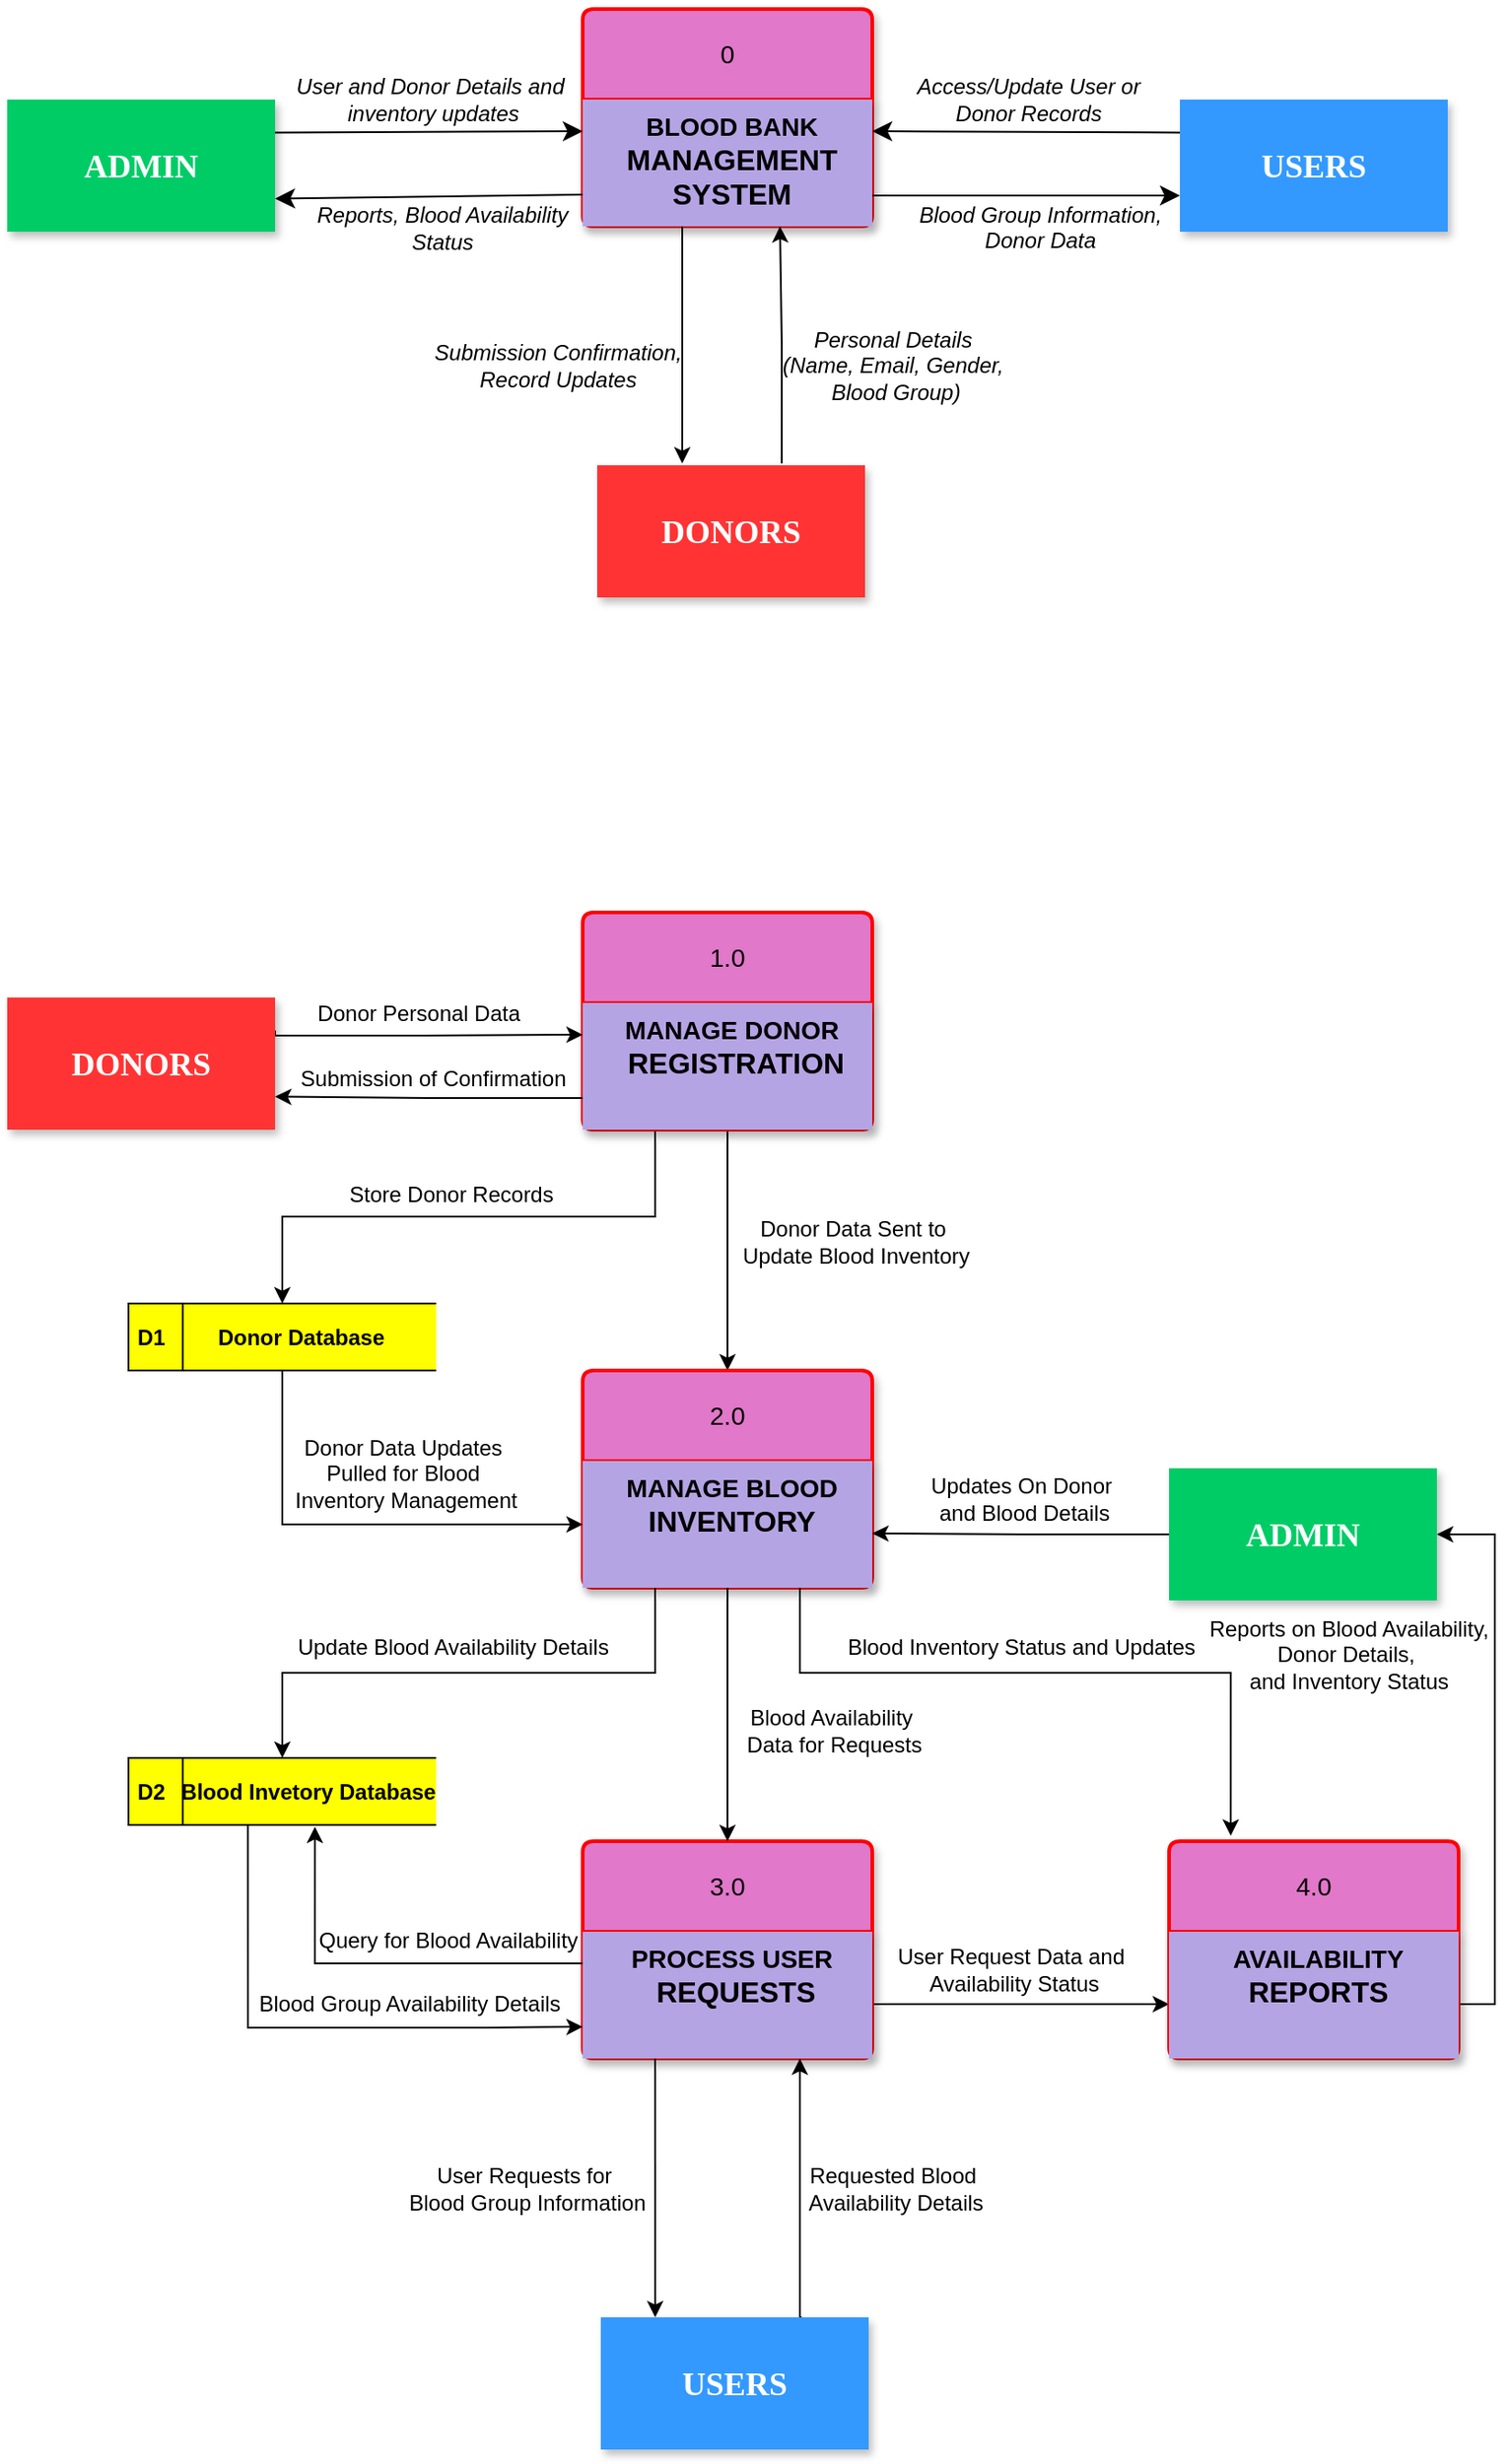 <mxfile version="25.0.3">
  <diagram name="Page-1" id="VlIqtGdM2LPgZtYKvsg4">
    <mxGraphModel dx="3103" dy="1797" grid="0" gridSize="10" guides="1" tooltips="1" connect="1" arrows="1" fold="1" page="0" pageScale="1" pageWidth="850" pageHeight="1100" math="0" shadow="0">
      <root>
        <mxCell id="0" />
        <mxCell id="1" parent="0" />
        <mxCell id="HRdYmR9VLRg84Kk0U1A5-1" value="0" style="swimlane;childLayout=stackLayout;horizontal=1;startSize=50;horizontalStack=0;rounded=1;fontSize=14;fontStyle=0;strokeWidth=2;resizeParent=0;resizeLast=1;shadow=1;dashed=0;align=center;arcSize=4;whiteSpace=wrap;html=1;fillColor=#E178C9;strokeColor=#FF0000;" parent="1" vertex="1">
          <mxGeometry x="84" y="52" width="160" height="120" as="geometry" />
        </mxCell>
        <mxCell id="HRdYmR9VLRg84Kk0U1A5-2" value="&lt;div&gt;&lt;font style=&quot;font-size: 14px;&quot;&gt;&lt;b&gt;BLOOD BANK&lt;/b&gt;&lt;/font&gt;&lt;/div&gt;&lt;div&gt;&lt;font size=&quot;3&quot;&gt;&lt;b&gt;MANAGEMENT&lt;/b&gt;&lt;/font&gt;&lt;/div&gt;&lt;div&gt;&lt;font size=&quot;3&quot;&gt;&lt;b&gt;SYSTEM&lt;br&gt;&lt;/b&gt;&lt;/font&gt;&lt;/div&gt;" style="align=center;strokeColor=none;fillColor=#B5A4E4;spacingLeft=4;fontSize=12;verticalAlign=top;resizable=0;rotatable=0;part=1;html=1;shadow=1;" parent="HRdYmR9VLRg84Kk0U1A5-1" vertex="1">
          <mxGeometry y="50" width="160" height="70" as="geometry" />
        </mxCell>
        <mxCell id="HRdYmR9VLRg84Kk0U1A5-10" style="edgeStyle=none;curved=1;rounded=0;orthogonalLoop=1;jettySize=auto;html=1;exitX=1;exitY=0.25;exitDx=0;exitDy=0;entryX=0;entryY=0.25;entryDx=0;entryDy=0;fontSize=12;startSize=8;endSize=8;" parent="1" source="HRdYmR9VLRg84Kk0U1A5-5" target="HRdYmR9VLRg84Kk0U1A5-2" edge="1">
          <mxGeometry relative="1" as="geometry" />
        </mxCell>
        <mxCell id="HRdYmR9VLRg84Kk0U1A5-5" value="&lt;div&gt;&lt;font color=&quot;#ffffff&quot; face=&quot;Tahoma&quot; style=&quot;font-size: 18px;&quot;&gt;&lt;b&gt;ADMIN&lt;/b&gt;&lt;/font&gt;&lt;/div&gt;" style="whiteSpace=wrap;html=1;align=center;fillColor=#00CC66;shadow=1;strokeColor=none;" parent="1" vertex="1">
          <mxGeometry x="-234" y="102" width="148" height="73" as="geometry" />
        </mxCell>
        <mxCell id="HRdYmR9VLRg84Kk0U1A5-24" style="edgeStyle=orthogonalEdgeStyle;rounded=0;orthogonalLoop=1;jettySize=auto;html=1;exitX=0.25;exitY=1;exitDx=0;exitDy=0;" parent="1" edge="1">
          <mxGeometry relative="1" as="geometry">
            <mxPoint x="139" y="303" as="targetPoint" />
            <mxPoint x="139" y="172" as="sourcePoint" />
          </mxGeometry>
        </mxCell>
        <mxCell id="HRdYmR9VLRg84Kk0U1A5-13" value="&lt;div&gt;&lt;font face=&quot;Tahoma&quot; color=&quot;#ffffff&quot; style=&quot;font-size: 18px;&quot;&gt;&lt;b&gt;DONORS&lt;/b&gt;&lt;/font&gt;&lt;/div&gt;" style="whiteSpace=wrap;html=1;align=center;strokeColor=none;fillColor=#FF3333;shadow=1;" parent="1" vertex="1">
          <mxGeometry x="92" y="304" width="148" height="73" as="geometry" />
        </mxCell>
        <mxCell id="HRdYmR9VLRg84Kk0U1A5-17" style="edgeStyle=none;curved=1;rounded=0;orthogonalLoop=1;jettySize=auto;html=1;exitX=0;exitY=0.25;exitDx=0;exitDy=0;entryX=1;entryY=0.25;entryDx=0;entryDy=0;fontSize=12;startSize=8;endSize=8;" parent="1" source="HRdYmR9VLRg84Kk0U1A5-14" target="HRdYmR9VLRg84Kk0U1A5-2" edge="1">
          <mxGeometry relative="1" as="geometry" />
        </mxCell>
        <mxCell id="HRdYmR9VLRg84Kk0U1A5-14" value="&lt;div&gt;&lt;font color=&quot;#ffffff&quot; face=&quot;Tahoma&quot; style=&quot;font-size: 18px;&quot;&gt;&lt;b&gt;USERS&lt;/b&gt;&lt;/font&gt;&lt;/div&gt;" style="whiteSpace=wrap;html=1;align=center;shadow=1;fillColor=#3399FF;strokeColor=none;" parent="1" vertex="1">
          <mxGeometry x="414" y="102" width="148" height="73" as="geometry" />
        </mxCell>
        <mxCell id="HRdYmR9VLRg84Kk0U1A5-15" style="edgeStyle=none;curved=1;rounded=0;orthogonalLoop=1;jettySize=auto;html=1;exitX=0;exitY=0.75;exitDx=0;exitDy=0;entryX=1;entryY=0.75;entryDx=0;entryDy=0;fontSize=12;startSize=8;endSize=8;" parent="1" source="HRdYmR9VLRg84Kk0U1A5-2" target="HRdYmR9VLRg84Kk0U1A5-5" edge="1">
          <mxGeometry relative="1" as="geometry" />
        </mxCell>
        <mxCell id="HRdYmR9VLRg84Kk0U1A5-20" style="edgeStyle=none;curved=1;rounded=0;orthogonalLoop=1;jettySize=auto;html=1;exitX=1;exitY=0.25;exitDx=0;exitDy=0;entryX=0;entryY=0.25;entryDx=0;entryDy=0;fontSize=12;startSize=8;endSize=8;" parent="1" edge="1">
          <mxGeometry relative="1" as="geometry">
            <mxPoint x="244" y="155" as="sourcePoint" />
            <mxPoint x="414" y="155" as="targetPoint" />
          </mxGeometry>
        </mxCell>
        <mxCell id="HRdYmR9VLRg84Kk0U1A5-23" style="edgeStyle=orthogonalEdgeStyle;rounded=0;orthogonalLoop=1;jettySize=auto;html=1;exitX=0.689;exitY=-0.014;exitDx=0;exitDy=0;exitPerimeter=0;" parent="1" source="HRdYmR9VLRg84Kk0U1A5-13" edge="1">
          <mxGeometry relative="1" as="geometry">
            <mxPoint x="193" y="172" as="targetPoint" />
            <mxPoint x="193" y="300" as="sourcePoint" />
          </mxGeometry>
        </mxCell>
        <mxCell id="HRdYmR9VLRg84Kk0U1A5-25" value="&lt;div align=&quot;center&quot;&gt;&lt;i&gt;User and Donor Details and&amp;nbsp;&lt;/i&gt;&lt;/div&gt;&lt;div align=&quot;center&quot;&gt;&lt;i&gt;inventory updates&lt;/i&gt;&lt;/div&gt;" style="text;html=1;align=center;verticalAlign=middle;resizable=0;points=[];autosize=1;strokeColor=none;fillColor=none;" parent="1" vertex="1">
          <mxGeometry x="-82" y="81" width="166" height="41" as="geometry" />
        </mxCell>
        <mxCell id="HRdYmR9VLRg84Kk0U1A5-26" value="&lt;div align=&quot;center&quot;&gt;&lt;i&gt;Access/Update User or&lt;/i&gt;&lt;/div&gt;&lt;div align=&quot;center&quot;&gt;&lt;i&gt;Donor Records&lt;/i&gt;&lt;br&gt;&lt;/div&gt;" style="text;html=1;align=center;verticalAlign=middle;resizable=0;points=[];autosize=1;strokeColor=none;fillColor=none;" parent="1" vertex="1">
          <mxGeometry x="259" y="81" width="141" height="41" as="geometry" />
        </mxCell>
        <mxCell id="HRdYmR9VLRg84Kk0U1A5-27" value="&lt;div align=&quot;center&quot;&gt;&lt;i&gt;Blood Group Information,&lt;br&gt;&lt;/i&gt;&lt;/div&gt;&lt;div align=&quot;center&quot;&gt;&lt;i&gt;Donor Data&lt;/i&gt;&lt;/div&gt;" style="text;whiteSpace=wrap;html=1;align=center;" parent="1" vertex="1">
          <mxGeometry x="260" y="152" width="154" height="36" as="geometry" />
        </mxCell>
        <mxCell id="HRdYmR9VLRg84Kk0U1A5-28" value="&lt;div align=&quot;center&quot;&gt;&lt;i&gt;Reports, Blood Availability&lt;/i&gt;&lt;/div&gt;&lt;div align=&quot;center&quot;&gt;&lt;i&gt;Status&lt;br&gt;&lt;/i&gt;&lt;/div&gt;" style="text;html=1;align=right;verticalAlign=middle;resizable=0;points=[];autosize=1;strokeColor=none;fillColor=none;" parent="1" vertex="1">
          <mxGeometry x="-77" y="152" width="154" height="41" as="geometry" />
        </mxCell>
        <mxCell id="HRdYmR9VLRg84Kk0U1A5-29" value="&lt;div align=&quot;center&quot;&gt;&lt;i&gt;Submission Confirmation,&lt;/i&gt;&lt;/div&gt;&lt;div align=&quot;center&quot;&gt;&lt;i&gt;Record Updates&lt;br&gt;&lt;/i&gt;&lt;/div&gt;" style="text;html=1;align=center;verticalAlign=middle;resizable=0;points=[];autosize=1;strokeColor=none;fillColor=none;" parent="1" vertex="1">
          <mxGeometry x="-6" y="228" width="152" height="41" as="geometry" />
        </mxCell>
        <mxCell id="HRdYmR9VLRg84Kk0U1A5-30" value="&lt;div align=&quot;center&quot;&gt;&lt;i&gt;Personal Details&lt;/i&gt;&lt;/div&gt;&lt;div align=&quot;center&quot;&gt;&lt;i&gt;(Name, Email, Gender,&lt;/i&gt;&lt;/div&gt;&lt;div align=&quot;center&quot;&gt;&lt;i&gt;&amp;nbsp;Blood Group)&lt;br&gt;&lt;/i&gt;&lt;/div&gt;" style="text;html=1;align=center;verticalAlign=middle;resizable=0;points=[];autosize=1;strokeColor=none;fillColor=none;" parent="1" vertex="1">
          <mxGeometry x="186" y="221" width="138" height="55" as="geometry" />
        </mxCell>
        <mxCell id="ojY8xFDlh4fCGgzEPoyf-18" style="edgeStyle=orthogonalEdgeStyle;rounded=0;orthogonalLoop=1;jettySize=auto;html=1;exitX=0.5;exitY=1;exitDx=0;exitDy=0;entryX=0.5;entryY=0;entryDx=0;entryDy=0;" parent="1" source="ojY8xFDlh4fCGgzEPoyf-1" target="ojY8xFDlh4fCGgzEPoyf-5" edge="1">
          <mxGeometry relative="1" as="geometry" />
        </mxCell>
        <mxCell id="ojY8xFDlh4fCGgzEPoyf-43" style="edgeStyle=orthogonalEdgeStyle;rounded=0;orthogonalLoop=1;jettySize=auto;html=1;exitX=0.25;exitY=1;exitDx=0;exitDy=0;entryX=0.5;entryY=0;entryDx=0;entryDy=0;" parent="1" source="ojY8xFDlh4fCGgzEPoyf-1" target="ojY8xFDlh4fCGgzEPoyf-19" edge="1">
          <mxGeometry relative="1" as="geometry" />
        </mxCell>
        <mxCell id="ojY8xFDlh4fCGgzEPoyf-1" value="1.0" style="swimlane;childLayout=stackLayout;horizontal=1;startSize=50;horizontalStack=0;rounded=1;fontSize=14;fontStyle=0;strokeWidth=2;resizeParent=0;resizeLast=1;shadow=1;dashed=0;align=center;arcSize=4;whiteSpace=wrap;html=1;fillColor=#E178C9;strokeColor=#FF0000;" parent="1" vertex="1">
          <mxGeometry x="84" y="551" width="160" height="120" as="geometry" />
        </mxCell>
        <mxCell id="ojY8xFDlh4fCGgzEPoyf-2" value="&lt;div&gt;&lt;font style=&quot;font-size: 14px;&quot;&gt;&lt;b&gt;MANAGE DONOR&lt;/b&gt;&lt;/font&gt;&lt;/div&gt;&lt;div&gt;&lt;font size=&quot;3&quot;&gt;&lt;b&gt;&amp;nbsp;REGISTRATION&lt;/b&gt;&lt;/font&gt;&lt;/div&gt;" style="align=center;strokeColor=none;fillColor=#B5A4E4;spacingLeft=4;fontSize=12;verticalAlign=top;resizable=0;rotatable=0;part=1;html=1;shadow=1;" parent="ojY8xFDlh4fCGgzEPoyf-1" vertex="1">
          <mxGeometry y="50" width="160" height="70" as="geometry" />
        </mxCell>
        <mxCell id="ojY8xFDlh4fCGgzEPoyf-11" style="edgeStyle=orthogonalEdgeStyle;rounded=0;orthogonalLoop=1;jettySize=auto;html=1;exitX=1;exitY=0.25;exitDx=0;exitDy=0;entryX=0;entryY=0.25;entryDx=0;entryDy=0;" parent="1" source="ojY8xFDlh4fCGgzEPoyf-3" target="ojY8xFDlh4fCGgzEPoyf-2" edge="1">
          <mxGeometry relative="1" as="geometry">
            <Array as="points">
              <mxPoint x="-86" y="619" />
              <mxPoint x="-3" y="619" />
            </Array>
          </mxGeometry>
        </mxCell>
        <mxCell id="ojY8xFDlh4fCGgzEPoyf-3" value="&lt;div&gt;&lt;font face=&quot;Tahoma&quot; color=&quot;#ffffff&quot; style=&quot;font-size: 18px;&quot;&gt;&lt;b&gt;DONORS&lt;/b&gt;&lt;/font&gt;&lt;/div&gt;" style="whiteSpace=wrap;html=1;align=center;strokeColor=none;fillColor=#FF3333;shadow=1;" parent="1" vertex="1">
          <mxGeometry x="-234" y="598" width="148" height="73" as="geometry" />
        </mxCell>
        <mxCell id="ojY8xFDlh4fCGgzEPoyf-5" value="2.0" style="swimlane;childLayout=stackLayout;horizontal=1;startSize=50;horizontalStack=0;rounded=1;fontSize=14;fontStyle=0;strokeWidth=2;resizeParent=0;resizeLast=1;shadow=1;dashed=0;align=center;arcSize=4;whiteSpace=wrap;html=1;fillColor=#E178C9;strokeColor=#FF0000;" parent="1" vertex="1">
          <mxGeometry x="84" y="804" width="160" height="120" as="geometry" />
        </mxCell>
        <mxCell id="ojY8xFDlh4fCGgzEPoyf-6" value="&lt;div&gt;&lt;font style=&quot;font-size: 14px;&quot;&gt;&lt;b&gt;MANAGE BLOOD&lt;/b&gt;&lt;/font&gt;&lt;/div&gt;&lt;div&gt;&lt;font size=&quot;3&quot;&gt;&lt;b&gt;INVENTORY&lt;br&gt;&lt;/b&gt;&lt;/font&gt;&lt;/div&gt;" style="align=center;strokeColor=none;fillColor=#B5A4E4;spacingLeft=4;fontSize=12;verticalAlign=top;resizable=0;rotatable=0;part=1;html=1;shadow=1;" parent="ojY8xFDlh4fCGgzEPoyf-5" vertex="1">
          <mxGeometry y="50" width="160" height="70" as="geometry" />
        </mxCell>
        <mxCell id="ojY8xFDlh4fCGgzEPoyf-8" value="Donor Personal Data" style="text;html=1;align=center;verticalAlign=middle;resizable=0;points=[];autosize=1;strokeColor=none;fillColor=none;" parent="1" vertex="1">
          <mxGeometry x="-71" y="594" width="128" height="26" as="geometry" />
        </mxCell>
        <mxCell id="ojY8xFDlh4fCGgzEPoyf-15" style="edgeStyle=orthogonalEdgeStyle;rounded=0;orthogonalLoop=1;jettySize=auto;html=1;exitX=0;exitY=0.75;exitDx=0;exitDy=0;entryX=1;entryY=0.75;entryDx=0;entryDy=0;" parent="1" source="ojY8xFDlh4fCGgzEPoyf-2" target="ojY8xFDlh4fCGgzEPoyf-3" edge="1">
          <mxGeometry relative="1" as="geometry" />
        </mxCell>
        <mxCell id="ojY8xFDlh4fCGgzEPoyf-16" value="Submission of Confirmation" style="text;html=1;align=center;verticalAlign=middle;resizable=0;points=[];autosize=1;strokeColor=none;fillColor=none;" parent="1" vertex="1">
          <mxGeometry x="-80" y="630" width="162" height="26" as="geometry" />
        </mxCell>
        <mxCell id="ojY8xFDlh4fCGgzEPoyf-45" style="edgeStyle=orthogonalEdgeStyle;rounded=0;orthogonalLoop=1;jettySize=auto;html=1;exitX=0.5;exitY=1;exitDx=0;exitDy=0;entryX=0;entryY=0.5;entryDx=0;entryDy=0;" parent="1" source="ojY8xFDlh4fCGgzEPoyf-19" target="ojY8xFDlh4fCGgzEPoyf-6" edge="1">
          <mxGeometry relative="1" as="geometry" />
        </mxCell>
        <mxCell id="ojY8xFDlh4fCGgzEPoyf-19" value="&lt;b&gt;D1&lt;/b&gt;" style="html=1;dashed=0;whiteSpace=wrap;shape=mxgraph.dfd.dataStoreID;align=left;spacingLeft=3;points=[[0,0],[0.5,0],[1,0],[0,0.5],[1,0.5],[0,1],[0.5,1],[1,1]];fillColor=#FFFF00;" parent="1" vertex="1">
          <mxGeometry x="-167" y="767" width="170" height="37" as="geometry" />
        </mxCell>
        <mxCell id="ojY8xFDlh4fCGgzEPoyf-20" value="&lt;b&gt;Donor Database&lt;/b&gt;" style="text;html=1;align=center;verticalAlign=middle;resizable=0;points=[];autosize=1;strokeColor=none;fillColor=none;" parent="1" vertex="1">
          <mxGeometry x="-127" y="772.5" width="109" height="26" as="geometry" />
        </mxCell>
        <mxCell id="ojY8xFDlh4fCGgzEPoyf-58" style="edgeStyle=orthogonalEdgeStyle;rounded=0;orthogonalLoop=1;jettySize=auto;html=1;exitX=1;exitY=0.75;exitDx=0;exitDy=0;entryX=0;entryY=0.75;entryDx=0;entryDy=0;" parent="1" source="ojY8xFDlh4fCGgzEPoyf-22" target="ojY8xFDlh4fCGgzEPoyf-29" edge="1">
          <mxGeometry relative="1" as="geometry" />
        </mxCell>
        <mxCell id="ojY8xFDlh4fCGgzEPoyf-22" value="3.0" style="swimlane;childLayout=stackLayout;horizontal=1;startSize=50;horizontalStack=0;rounded=1;fontSize=14;fontStyle=0;strokeWidth=2;resizeParent=0;resizeLast=1;shadow=1;dashed=0;align=center;arcSize=4;whiteSpace=wrap;html=1;fillColor=#E178C9;strokeColor=#FF0000;" parent="1" vertex="1">
          <mxGeometry x="84" y="1064" width="160" height="120" as="geometry" />
        </mxCell>
        <mxCell id="ojY8xFDlh4fCGgzEPoyf-23" value="&lt;div&gt;&lt;font style=&quot;font-size: 14px;&quot;&gt;&lt;b&gt;&lt;font&gt;PROCESS USER&lt;/font&gt;&lt;/b&gt;&lt;/font&gt;&lt;/div&gt;&lt;div&gt;&lt;font size=&quot;3&quot;&gt;&lt;b&gt;&amp;nbsp;REQUESTS&lt;/b&gt;&lt;/font&gt;&lt;/div&gt;" style="align=center;strokeColor=none;fillColor=#B5A4E4;spacingLeft=4;fontSize=12;verticalAlign=top;resizable=0;rotatable=0;part=1;html=1;shadow=1;" parent="ojY8xFDlh4fCGgzEPoyf-22" vertex="1">
          <mxGeometry y="50" width="160" height="70" as="geometry" />
        </mxCell>
        <mxCell id="ojY8xFDlh4fCGgzEPoyf-24" style="edgeStyle=orthogonalEdgeStyle;rounded=0;orthogonalLoop=1;jettySize=auto;html=1;exitX=0.5;exitY=1;exitDx=0;exitDy=0;entryX=0.5;entryY=0;entryDx=0;entryDy=0;" parent="1" source="ojY8xFDlh4fCGgzEPoyf-6" target="ojY8xFDlh4fCGgzEPoyf-22" edge="1">
          <mxGeometry relative="1" as="geometry" />
        </mxCell>
        <mxCell id="ojY8xFDlh4fCGgzEPoyf-52" style="edgeStyle=orthogonalEdgeStyle;rounded=0;orthogonalLoop=1;jettySize=auto;html=1;entryX=0;entryY=0.75;entryDx=0;entryDy=0;exitX=0.388;exitY=1;exitDx=0;exitDy=0;exitPerimeter=0;" parent="1" source="ojY8xFDlh4fCGgzEPoyf-28" target="ojY8xFDlh4fCGgzEPoyf-23" edge="1">
          <mxGeometry relative="1" as="geometry">
            <mxPoint x="-152" y="1125" as="sourcePoint" />
            <Array as="points">
              <mxPoint x="-101" y="1167" />
              <mxPoint x="30" y="1167" />
            </Array>
          </mxGeometry>
        </mxCell>
        <mxCell id="ojY8xFDlh4fCGgzEPoyf-28" value="&lt;b&gt;D2&lt;/b&gt;" style="html=1;dashed=0;whiteSpace=wrap;shape=mxgraph.dfd.dataStoreID;align=left;spacingLeft=3;points=[[0,0],[0.5,0],[1,0],[0,0.5],[1,0.5],[0,1],[0.5,1],[1,1]];fillColor=#FFFF00;" parent="1" vertex="1">
          <mxGeometry x="-167" y="1018" width="170" height="37" as="geometry" />
        </mxCell>
        <mxCell id="ojY8xFDlh4fCGgzEPoyf-25" value="&lt;b&gt;Blood Invetory Database&lt;/b&gt;" style="text;html=1;align=center;verticalAlign=middle;resizable=0;points=[];autosize=1;strokeColor=none;fillColor=none;" parent="1" vertex="1">
          <mxGeometry x="-147" y="1023.5" width="157" height="26" as="geometry" />
        </mxCell>
        <mxCell id="ojY8xFDlh4fCGgzEPoyf-66" style="edgeStyle=orthogonalEdgeStyle;rounded=0;orthogonalLoop=1;jettySize=auto;html=1;exitX=1;exitY=0.75;exitDx=0;exitDy=0;entryX=1;entryY=0.5;entryDx=0;entryDy=0;" parent="1" source="ojY8xFDlh4fCGgzEPoyf-29" target="ojY8xFDlh4fCGgzEPoyf-62" edge="1">
          <mxGeometry relative="1" as="geometry" />
        </mxCell>
        <mxCell id="ojY8xFDlh4fCGgzEPoyf-29" value="4.0" style="swimlane;childLayout=stackLayout;horizontal=1;startSize=50;horizontalStack=0;rounded=1;fontSize=14;fontStyle=0;strokeWidth=2;resizeParent=0;resizeLast=1;shadow=1;dashed=0;align=center;arcSize=4;whiteSpace=wrap;html=1;fillColor=#E178C9;strokeColor=#FF0000;" parent="1" vertex="1">
          <mxGeometry x="408" y="1064" width="160" height="120" as="geometry" />
        </mxCell>
        <mxCell id="ojY8xFDlh4fCGgzEPoyf-30" value="&lt;div&gt;&lt;font style=&quot;font-size: 14px;&quot;&gt;&lt;b&gt;AVAILABILITY&lt;br&gt;&lt;/b&gt;&lt;/font&gt;&lt;/div&gt;&lt;div&gt;&lt;font size=&quot;3&quot;&gt;&lt;b&gt;REPORTS&lt;/b&gt;&lt;/font&gt;&lt;/div&gt;" style="align=center;strokeColor=none;fillColor=#B5A4E4;spacingLeft=4;fontSize=12;verticalAlign=top;resizable=0;rotatable=0;part=1;html=1;shadow=1;" parent="ojY8xFDlh4fCGgzEPoyf-29" vertex="1">
          <mxGeometry y="50" width="160" height="70" as="geometry" />
        </mxCell>
        <mxCell id="ojY8xFDlh4fCGgzEPoyf-56" style="edgeStyle=orthogonalEdgeStyle;rounded=0;orthogonalLoop=1;jettySize=auto;html=1;exitX=0.75;exitY=0;exitDx=0;exitDy=0;entryX=0.75;entryY=1;entryDx=0;entryDy=0;" parent="1" source="ojY8xFDlh4fCGgzEPoyf-32" target="ojY8xFDlh4fCGgzEPoyf-22" edge="1">
          <mxGeometry relative="1" as="geometry">
            <Array as="points">
              <mxPoint x="204" y="1327" />
            </Array>
          </mxGeometry>
        </mxCell>
        <mxCell id="ojY8xFDlh4fCGgzEPoyf-32" value="&lt;div&gt;&lt;font color=&quot;#ffffff&quot; face=&quot;Tahoma&quot; style=&quot;font-size: 18px;&quot;&gt;&lt;b&gt;USERS&lt;/b&gt;&lt;/font&gt;&lt;/div&gt;" style="whiteSpace=wrap;html=1;align=center;shadow=1;fillColor=#3399FF;strokeColor=none;" parent="1" vertex="1">
          <mxGeometry x="94" y="1327" width="148" height="73" as="geometry" />
        </mxCell>
        <mxCell id="ojY8xFDlh4fCGgzEPoyf-41" style="edgeStyle=orthogonalEdgeStyle;rounded=0;orthogonalLoop=1;jettySize=auto;html=1;exitX=0.25;exitY=1;exitDx=0;exitDy=0;entryX=0.203;entryY=0;entryDx=0;entryDy=0;entryPerimeter=0;" parent="1" source="ojY8xFDlh4fCGgzEPoyf-23" target="ojY8xFDlh4fCGgzEPoyf-32" edge="1">
          <mxGeometry relative="1" as="geometry" />
        </mxCell>
        <mxCell id="ojY8xFDlh4fCGgzEPoyf-44" value="Store Donor Records" style="text;html=1;align=center;verticalAlign=middle;resizable=0;points=[];autosize=1;strokeColor=none;fillColor=none;" parent="1" vertex="1">
          <mxGeometry x="-54" y="694" width="129" height="26" as="geometry" />
        </mxCell>
        <mxCell id="ojY8xFDlh4fCGgzEPoyf-46" value="&lt;div&gt;Donor Data Updates&amp;nbsp;&lt;/div&gt;&lt;div&gt;Pulled for Blood&amp;nbsp;&lt;/div&gt;&lt;div&gt;Inventory Management&lt;br&gt;&lt;/div&gt;" style="text;html=1;align=center;verticalAlign=middle;resizable=0;points=[];autosize=1;strokeColor=none;fillColor=none;" parent="1" vertex="1">
          <mxGeometry x="-82" y="833" width="135" height="55" as="geometry" />
        </mxCell>
        <mxCell id="ojY8xFDlh4fCGgzEPoyf-47" style="edgeStyle=orthogonalEdgeStyle;rounded=0;orthogonalLoop=1;jettySize=auto;html=1;exitX=0.25;exitY=1;exitDx=0;exitDy=0;entryX=0.5;entryY=0;entryDx=0;entryDy=0;" parent="1" source="ojY8xFDlh4fCGgzEPoyf-6" target="ojY8xFDlh4fCGgzEPoyf-28" edge="1">
          <mxGeometry relative="1" as="geometry" />
        </mxCell>
        <mxCell id="ojY8xFDlh4fCGgzEPoyf-48" value="&lt;div align=&quot;center&quot;&gt;Update Blood Availability Details&lt;/div&gt;" style="text;html=1;align=center;verticalAlign=middle;resizable=0;points=[];autosize=1;strokeColor=none;fillColor=none;" parent="1" vertex="1">
          <mxGeometry x="-80" y="944" width="183" height="26" as="geometry" />
        </mxCell>
        <mxCell id="ojY8xFDlh4fCGgzEPoyf-51" style="edgeStyle=orthogonalEdgeStyle;rounded=0;orthogonalLoop=1;jettySize=auto;html=1;exitX=0;exitY=0.25;exitDx=0;exitDy=0;entryX=0.606;entryY=1.027;entryDx=0;entryDy=0;entryPerimeter=0;" parent="1" source="ojY8xFDlh4fCGgzEPoyf-23" target="ojY8xFDlh4fCGgzEPoyf-28" edge="1">
          <mxGeometry relative="1" as="geometry" />
        </mxCell>
        <mxCell id="ojY8xFDlh4fCGgzEPoyf-53" value="&lt;div&gt;&lt;span style=&quot;white-space: pre;&quot;&gt;&#x9;&lt;/span&gt;Query for Blood Availability&lt;br&gt;&lt;/div&gt;" style="text;html=1;align=center;verticalAlign=middle;resizable=0;points=[];autosize=1;strokeColor=none;fillColor=none;" parent="1" vertex="1">
          <mxGeometry x="-95" y="1106" width="181" height="26" as="geometry" />
        </mxCell>
        <mxCell id="ojY8xFDlh4fCGgzEPoyf-54" value="Blood Group Availability Details" style="text;html=1;align=center;verticalAlign=middle;resizable=0;points=[];autosize=1;strokeColor=none;fillColor=none;" parent="1" vertex="1">
          <mxGeometry x="-101" y="1141" width="178" height="26" as="geometry" />
        </mxCell>
        <mxCell id="ojY8xFDlh4fCGgzEPoyf-59" value="&lt;div&gt;User Requests for&amp;nbsp;&lt;/div&gt;&lt;div&gt;Blood Group Information&lt;/div&gt;" style="text;html=1;align=center;verticalAlign=middle;resizable=0;points=[];autosize=1;strokeColor=none;fillColor=none;" parent="1" vertex="1">
          <mxGeometry x="-19" y="1235" width="144" height="41" as="geometry" />
        </mxCell>
        <mxCell id="ojY8xFDlh4fCGgzEPoyf-60" value="&lt;div&gt;Requested Blood&lt;/div&gt;&lt;div&gt;&amp;nbsp;Availability Details&lt;/div&gt;" style="text;html=1;align=center;verticalAlign=middle;resizable=0;points=[];autosize=1;strokeColor=none;fillColor=none;" parent="1" vertex="1">
          <mxGeometry x="198.5" y="1235" width="113" height="41" as="geometry" />
        </mxCell>
        <mxCell id="ojY8xFDlh4fCGgzEPoyf-61" value="&lt;div&gt;User Request Data and&amp;nbsp;&lt;/div&gt;&lt;div&gt;Availability Status&lt;/div&gt;" style="text;html=1;align=center;verticalAlign=middle;resizable=0;points=[];autosize=1;strokeColor=none;fillColor=none;" parent="1" vertex="1">
          <mxGeometry x="250" y="1114" width="144" height="41" as="geometry" />
        </mxCell>
        <mxCell id="ojY8xFDlh4fCGgzEPoyf-63" style="edgeStyle=orthogonalEdgeStyle;rounded=0;orthogonalLoop=1;jettySize=auto;html=1;exitX=0;exitY=0.5;exitDx=0;exitDy=0;entryX=1;entryY=0.75;entryDx=0;entryDy=0;" parent="1" source="ojY8xFDlh4fCGgzEPoyf-62" target="ojY8xFDlh4fCGgzEPoyf-5" edge="1">
          <mxGeometry relative="1" as="geometry" />
        </mxCell>
        <mxCell id="ojY8xFDlh4fCGgzEPoyf-62" value="&lt;div&gt;&lt;font color=&quot;#ffffff&quot; face=&quot;Tahoma&quot; style=&quot;font-size: 18px;&quot;&gt;&lt;b&gt;ADMIN&lt;/b&gt;&lt;/font&gt;&lt;/div&gt;" style="whiteSpace=wrap;html=1;align=center;fillColor=#00CC66;shadow=1;strokeColor=none;" parent="1" vertex="1">
          <mxGeometry x="408" y="858" width="148" height="73" as="geometry" />
        </mxCell>
        <mxCell id="ojY8xFDlh4fCGgzEPoyf-64" value="&lt;div&gt;Updates On Donor&lt;/div&gt;&lt;div&gt;&amp;nbsp;and Blood Details&lt;/div&gt;" style="text;html=1;align=center;verticalAlign=middle;resizable=0;points=[];autosize=1;strokeColor=none;fillColor=none;" parent="1" vertex="1">
          <mxGeometry x="268" y="854" width="116" height="41" as="geometry" />
        </mxCell>
        <mxCell id="ojY8xFDlh4fCGgzEPoyf-68" value="&lt;div&gt;Blood Availability&lt;/div&gt;&lt;div&gt;&amp;nbsp;Data for Requests&lt;/div&gt;" style="text;html=1;align=center;verticalAlign=middle;resizable=0;points=[];autosize=1;strokeColor=none;fillColor=none;" parent="1" vertex="1">
          <mxGeometry x="163" y="982.5" width="116" height="41" as="geometry" />
        </mxCell>
        <mxCell id="ojY8xFDlh4fCGgzEPoyf-69" value="&lt;div&gt;Donor Data Sent to&lt;/div&gt;&lt;div&gt;&amp;nbsp;Update Blood Inventory&lt;/div&gt;" style="text;html=1;align=center;verticalAlign=middle;resizable=0;points=[];autosize=1;strokeColor=none;fillColor=none;" parent="1" vertex="1">
          <mxGeometry x="163" y="712" width="140" height="41" as="geometry" />
        </mxCell>
        <mxCell id="ojY8xFDlh4fCGgzEPoyf-70" value="&lt;div align=&quot;center&quot;&gt;Blood Inventory Status and Updates&lt;br&gt;&lt;/div&gt;" style="text;html=1;align=center;verticalAlign=middle;resizable=0;points=[];autosize=1;strokeColor=none;fillColor=none;" parent="1" vertex="1">
          <mxGeometry x="224.5" y="944" width="203" height="26" as="geometry" />
        </mxCell>
        <mxCell id="ojY8xFDlh4fCGgzEPoyf-71" value="&lt;div&gt;Reports on Blood Availability,&lt;/div&gt;&lt;div&gt;Donor Details,&amp;nbsp;&lt;/div&gt;&lt;div&gt;and Inventory Status&lt;br&gt;&lt;/div&gt;" style="text;html=1;align=center;verticalAlign=middle;resizable=0;points=[];autosize=1;strokeColor=none;fillColor=none;" parent="1" vertex="1">
          <mxGeometry x="423" y="933" width="167" height="55" as="geometry" />
        </mxCell>
        <mxCell id="ojY8xFDlh4fCGgzEPoyf-73" style="edgeStyle=orthogonalEdgeStyle;rounded=0;orthogonalLoop=1;jettySize=auto;html=1;exitX=0.75;exitY=1;exitDx=0;exitDy=0;entryX=0.213;entryY=-0.025;entryDx=0;entryDy=0;entryPerimeter=0;" parent="1" source="ojY8xFDlh4fCGgzEPoyf-6" target="ojY8xFDlh4fCGgzEPoyf-29" edge="1">
          <mxGeometry relative="1" as="geometry">
            <Array as="points">
              <mxPoint x="204" y="971" />
              <mxPoint x="442" y="971" />
            </Array>
          </mxGeometry>
        </mxCell>
      </root>
    </mxGraphModel>
  </diagram>
</mxfile>
